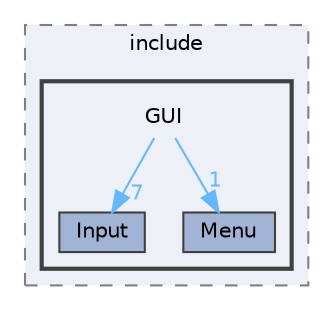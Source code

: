 digraph "ege/include/GUI"
{
 // LATEX_PDF_SIZE
  bgcolor="transparent";
  edge [fontname=Helvetica,fontsize=10,labelfontname=Helvetica,labelfontsize=10];
  node [fontname=Helvetica,fontsize=10,shape=box,height=0.2,width=0.4];
  compound=true
  subgraph clusterdir_f0bf0d762f999e8e57fec526e9be73dc {
    graph [ bgcolor="#edf0f7", pencolor="grey50", label="include", fontname=Helvetica,fontsize=10 style="filled,dashed", URL="dir_f0bf0d762f999e8e57fec526e9be73dc.html",tooltip=""]
  subgraph clusterdir_9bc17f96bf79da47048f2cf78f94aaf9 {
    graph [ bgcolor="#edf0f7", pencolor="grey25", label="", fontname=Helvetica,fontsize=10 style="filled,bold", URL="dir_9bc17f96bf79da47048f2cf78f94aaf9.html",tooltip=""]
    dir_9bc17f96bf79da47048f2cf78f94aaf9 [shape=plaintext, label="GUI"];
  dir_72ce6ba54785b3904ed12b9ecae28468 [label="Input", fillcolor="#a2b4d6", color="grey25", style="filled", URL="dir_72ce6ba54785b3904ed12b9ecae28468.html",tooltip=""];
  dir_fd1fdd7ca9ffece9d6f36f198754be34 [label="Menu", fillcolor="#a2b4d6", color="grey25", style="filled", URL="dir_fd1fdd7ca9ffece9d6f36f198754be34.html",tooltip=""];
  }
  }
  dir_9bc17f96bf79da47048f2cf78f94aaf9->dir_72ce6ba54785b3904ed12b9ecae28468 [headlabel="7", labeldistance=1.5 headhref="dir_000001_000004.html" href="dir_000001_000004.html" color="steelblue1" fontcolor="steelblue1"];
  dir_9bc17f96bf79da47048f2cf78f94aaf9->dir_fd1fdd7ca9ffece9d6f36f198754be34 [headlabel="1", labeldistance=1.5 headhref="dir_000001_000006.html" href="dir_000001_000006.html" color="steelblue1" fontcolor="steelblue1"];
}
